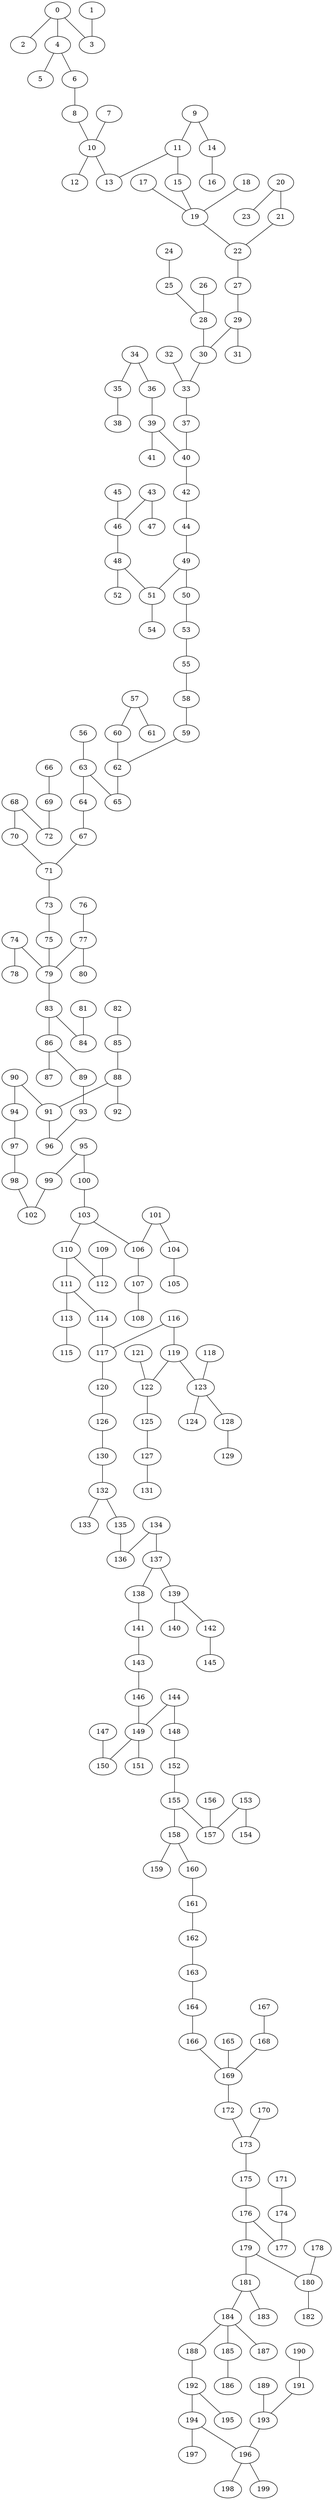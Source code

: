 graph grafoBarabasi_200_5_KruskalI  {
0;
1;
2;
3;
4;
5;
6;
7;
8;
9;
10;
11;
12;
13;
14;
15;
16;
17;
18;
19;
20;
21;
22;
23;
24;
25;
26;
27;
28;
29;
30;
31;
32;
33;
34;
35;
36;
37;
38;
39;
40;
41;
42;
43;
44;
45;
46;
47;
48;
49;
50;
51;
52;
53;
54;
55;
56;
57;
58;
59;
60;
61;
62;
63;
64;
65;
66;
67;
68;
69;
70;
71;
72;
73;
74;
75;
76;
77;
78;
79;
80;
81;
82;
83;
84;
85;
86;
87;
88;
89;
90;
91;
92;
93;
94;
95;
96;
97;
98;
99;
100;
101;
102;
103;
104;
105;
106;
107;
108;
109;
110;
111;
112;
113;
114;
115;
116;
117;
118;
119;
120;
121;
122;
123;
124;
125;
126;
127;
128;
129;
130;
131;
132;
133;
134;
135;
136;
137;
138;
139;
140;
141;
142;
143;
144;
145;
146;
147;
148;
149;
150;
151;
152;
153;
154;
155;
156;
157;
158;
159;
160;
161;
162;
163;
164;
165;
166;
167;
168;
169;
170;
171;
172;
173;
174;
175;
176;
177;
178;
179;
180;
181;
182;
183;
184;
185;
186;
187;
188;
189;
190;
191;
192;
193;
194;
195;
196;
197;
198;
199;
123 -- 124;
24 -- 25;
107 -- 108;
35 -- 38;
111 -- 114;
196 -- 198;
134 -- 136;
15 -- 19;
95 -- 100;
86 -- 87;
18 -- 19;
32 -- 33;
192 -- 195;
33 -- 37;
125 -- 127;
138 -- 141;
184 -- 188;
122 -- 125;
30 -- 33;
82 -- 85;
121 -- 122;
130 -- 132;
100 -- 103;
126 -- 130;
139 -- 142;
53 -- 55;
103 -- 110;
27 -- 29;
99 -- 102;
120 -- 126;
119 -- 122;
111 -- 113;
184 -- 187;
192 -- 194;
10 -- 13;
14 -- 16;
137 -- 138;
44 -- 49;
88 -- 91;
97 -- 98;
101 -- 104;
106 -- 107;
158 -- 160;
75 -- 79;
109 -- 112;
116 -- 117;
144 -- 149;
171 -- 174;
10 -- 12;
64 -- 67;
79 -- 83;
86 -- 89;
116 -- 119;
144 -- 148;
0 -- 2;
85 -- 88;
50 -- 53;
83 -- 86;
141 -- 143;
21 -- 22;
127 -- 131;
132 -- 133;
185 -- 186;
17 -- 19;
83 -- 84;
7 -- 10;
110 -- 111;
149 -- 150;
20 -- 21;
43 -- 47;
68 -- 70;
188 -- 192;
190 -- 191;
20 -- 23;
49 -- 51;
68 -- 72;
90 -- 91;
128 -- 129;
132 -- 135;
158 -- 159;
161 -- 162;
166 -- 169;
173 -- 175;
8 -- 10;
56 -- 63;
63 -- 65;
91 -- 96;
163 -- 164;
175 -- 176;
66 -- 69;
69 -- 72;
101 -- 106;
110 -- 112;
137 -- 139;
60 -- 62;
98 -- 102;
165 -- 169;
193 -- 196;
34 -- 35;
104 -- 105;
51 -- 54;
95 -- 99;
134 -- 137;
176 -- 179;
48 -- 52;
57 -- 61;
0 -- 3;
1 -- 3;
9 -- 14;
34 -- 36;
36 -- 39;
160 -- 161;
49 -- 50;
77 -- 80;
103 -- 106;
184 -- 185;
189 -- 193;
4 -- 5;
4 -- 6;
39 -- 41;
62 -- 65;
74 -- 78;
77 -- 79;
117 -- 120;
156 -- 157;
168 -- 169;
179 -- 180;
29 -- 31;
63 -- 64;
88 -- 92;
172 -- 173;
194 -- 196;
194 -- 197;
196 -- 199;
22 -- 27;
48 -- 51;
93 -- 96;
174 -- 177;
181 -- 183;
57 -- 60;
73 -- 75;
118 -- 123;
135 -- 136;
139 -- 140;
146 -- 149;
169 -- 172;
11 -- 13;
19 -- 22;
74 -- 79;
147 -- 150;
26 -- 28;
37 -- 40;
58 -- 59;
123 -- 128;
180 -- 182;
181 -- 184;
9 -- 11;
70 -- 71;
71 -- 73;
155 -- 158;
162 -- 163;
179 -- 181;
29 -- 30;
67 -- 71;
81 -- 84;
143 -- 146;
176 -- 177;
45 -- 46;
153 -- 154;
164 -- 166;
167 -- 168;
170 -- 173;
191 -- 193;
11 -- 15;
25 -- 28;
28 -- 30;
43 -- 46;
59 -- 62;
89 -- 93;
94 -- 97;
155 -- 157;
0 -- 4;
6 -- 8;
40 -- 42;
42 -- 44;
46 -- 48;
55 -- 58;
114 -- 117;
119 -- 123;
149 -- 151;
76 -- 77;
142 -- 145;
152 -- 155;
153 -- 157;
39 -- 40;
178 -- 180;
90 -- 94;
113 -- 115;
148 -- 152;
}